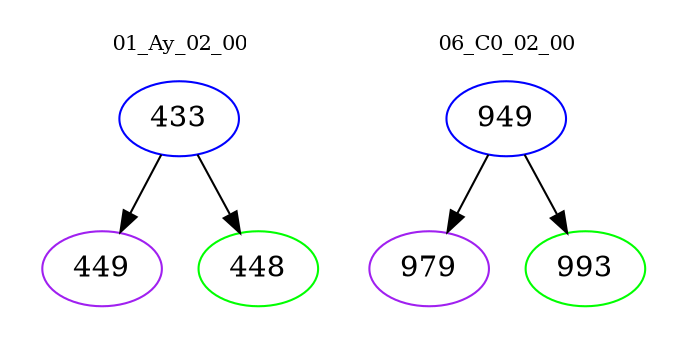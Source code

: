 digraph{
subgraph cluster_0 {
color = white
label = "01_Ay_02_00";
fontsize=10;
T0_433 [label="433", color="blue"]
T0_433 -> T0_449 [color="black"]
T0_449 [label="449", color="purple"]
T0_433 -> T0_448 [color="black"]
T0_448 [label="448", color="green"]
}
subgraph cluster_1 {
color = white
label = "06_C0_02_00";
fontsize=10;
T1_949 [label="949", color="blue"]
T1_949 -> T1_979 [color="black"]
T1_979 [label="979", color="purple"]
T1_949 -> T1_993 [color="black"]
T1_993 [label="993", color="green"]
}
}
